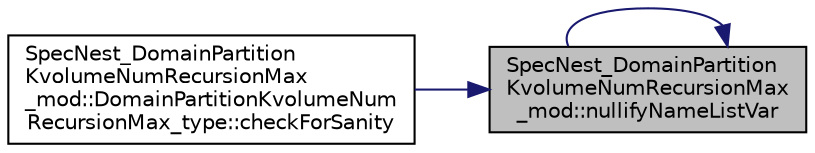digraph "SpecNest_DomainPartitionKvolumeNumRecursionMax_mod::nullifyNameListVar"
{
 // LATEX_PDF_SIZE
  edge [fontname="Helvetica",fontsize="10",labelfontname="Helvetica",labelfontsize="10"];
  node [fontname="Helvetica",fontsize="10",shape=record];
  rankdir="RL";
  Node1 [label="SpecNest_DomainPartition\lKvolumeNumRecursionMax\l_mod::nullifyNameListVar",height=0.2,width=0.4,color="black", fillcolor="grey75", style="filled", fontcolor="black",tooltip=" "];
  Node1 -> Node2 [dir="back",color="midnightblue",fontsize="10",style="solid",fontname="Helvetica"];
  Node2 [label="SpecNest_DomainPartition\lKvolumeNumRecursionMax\l_mod::DomainPartitionKvolumeNum\lRecursionMax_type::checkForSanity",height=0.2,width=0.4,color="black", fillcolor="white", style="filled",URL="$structSpecNest__DomainPartitionKvolumeNumRecursionMax__mod_1_1DomainPartitionKvolumeNumRecursionMax__type.html#aa342e27fd37aa6e3f9d4a5d199d0f26a",tooltip=" "];
  Node1 -> Node1 [dir="back",color="midnightblue",fontsize="10",style="solid",fontname="Helvetica"];
}
